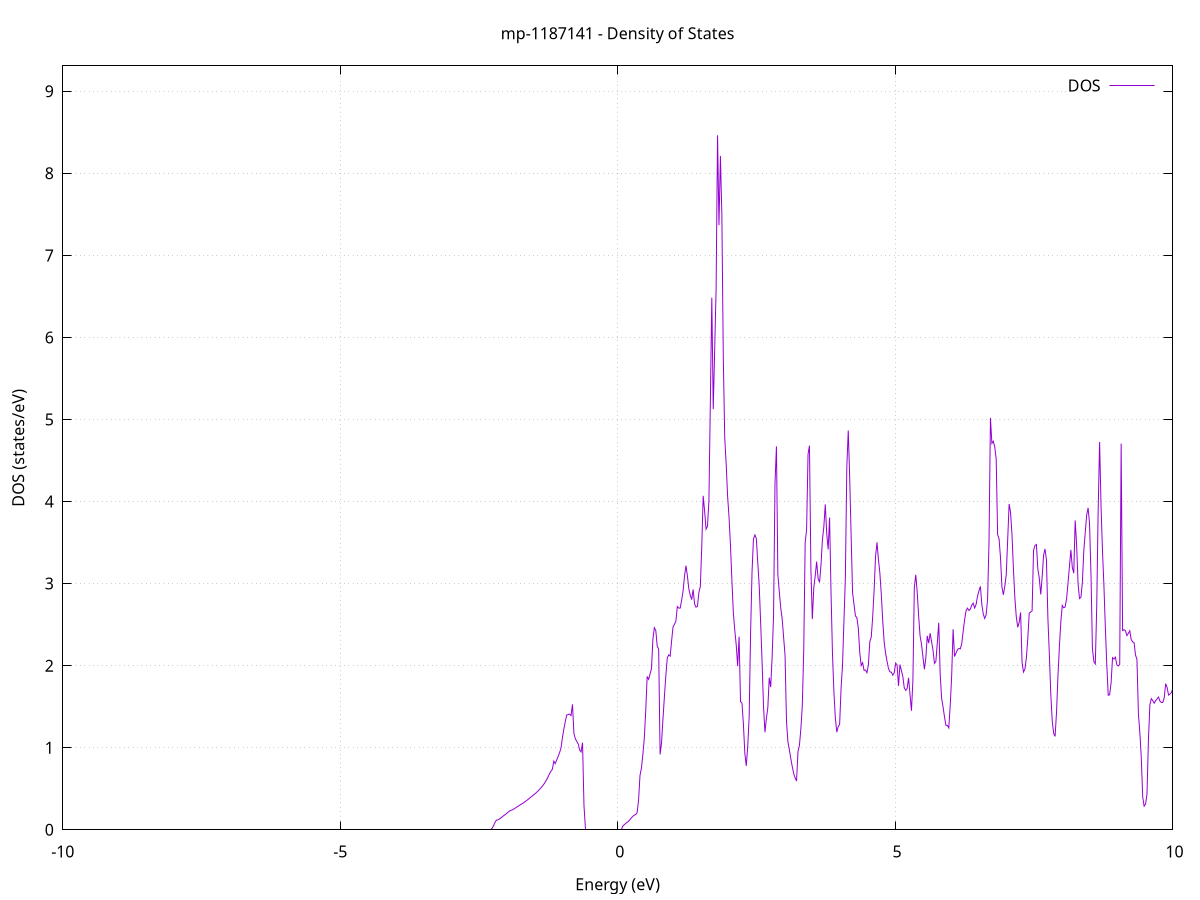 set title 'mp-1187141 - Density of States'
set xlabel 'Energy (eV)'
set ylabel 'DOS (states/eV)'
set grid
set xrange [-10:10]
set yrange [0:9.310]
set xzeroaxis lt -1
set terminal png size 800,600
set output 'mp-1187141_dos_gnuplot.png'
plot '-' using 1:2 with lines title 'DOS'
-35.786800 0.000000
-35.760900 0.000000
-35.735000 0.000000
-35.709100 0.000000
-35.683200 0.000000
-35.657300 0.000000
-35.631400 0.000000
-35.605600 0.000000
-35.579700 0.000000
-35.553800 0.000000
-35.527900 0.000000
-35.502000 0.000000
-35.476100 0.000000
-35.450200 0.000000
-35.424300 0.000000
-35.398500 0.000000
-35.372600 0.000000
-35.346700 0.000000
-35.320800 0.000000
-35.294900 0.000000
-35.269000 0.000000
-35.243100 0.000000
-35.217300 0.000000
-35.191400 0.000000
-35.165500 0.000000
-35.139600 0.000000
-35.113700 0.000000
-35.087800 0.000000
-35.061900 0.000000
-35.036000 0.000000
-35.010200 0.000000
-34.984300 0.000000
-34.958400 0.000000
-34.932500 0.000000
-34.906600 0.000000
-34.880700 0.000000
-34.854800 0.000000
-34.829000 0.000000
-34.803100 0.000000
-34.777200 0.000000
-34.751300 0.000000
-34.725400 0.000000
-34.699500 0.000000
-34.673600 0.000000
-34.647700 0.000000
-34.621900 0.000000
-34.596000 0.000000
-34.570100 0.000000
-34.544200 0.000000
-34.518300 0.000000
-34.492400 0.000000
-34.466500 0.000000
-34.440700 0.000000
-34.414800 0.000000
-34.388900 0.000000
-34.363000 0.000000
-34.337100 0.000000
-34.311200 0.000000
-34.285300 0.000000
-34.259400 0.000000
-34.233600 0.000000
-34.207700 0.000000
-34.181800 0.000000
-34.155900 0.000000
-34.130000 0.000000
-34.104100 0.000000
-34.078200 0.000000
-34.052400 0.000000
-34.026500 0.000000
-34.000600 0.000000
-33.974700 0.000000
-33.948800 0.000000
-33.922900 0.000000
-33.897000 0.000000
-33.871200 0.000000
-33.845300 0.000000
-33.819400 0.000000
-33.793500 0.000000
-33.767600 0.000000
-33.741700 0.000000
-33.715800 0.000000
-33.689900 0.000000
-33.664100 0.000000
-33.638200 0.000000
-33.612300 0.000000
-33.586400 0.000000
-33.560500 0.000000
-33.534600 0.000000
-33.508700 0.000000
-33.482900 0.000000
-33.457000 0.000000
-33.431100 30.448100
-33.405200 0.000000
-33.379300 0.000000
-33.353400 0.000000
-33.327500 0.000000
-33.301600 100.588900
-33.275800 0.000000
-33.249900 0.000000
-33.224000 0.000000
-33.198100 0.000000
-33.172200 0.000000
-33.146300 0.000000
-33.120400 0.000000
-33.094600 0.000000
-33.068700 0.000000
-33.042800 0.000000
-33.016900 0.000000
-32.991000 0.000000
-32.965100 0.000000
-32.939200 0.000000
-32.913300 0.000000
-32.887500 0.000000
-32.861600 0.000000
-32.835700 0.000000
-32.809800 0.000000
-32.783900 0.000000
-32.758000 0.000000
-32.732100 0.000000
-32.706300 0.000000
-32.680400 0.000000
-32.654500 0.000000
-32.628600 0.000000
-32.602700 0.000000
-32.576800 0.000000
-32.550900 0.000000
-32.525100 0.000000
-32.499200 0.000000
-32.473300 0.000000
-32.447400 0.000000
-32.421500 0.000000
-32.395600 0.000000
-32.369700 0.000000
-32.343800 0.000000
-32.318000 0.000000
-32.292100 0.000000
-32.266200 0.000000
-32.240300 0.000000
-32.214400 0.000000
-32.188500 0.000000
-32.162600 0.000000
-32.136800 0.000000
-32.110900 0.000000
-32.085000 0.000000
-32.059100 0.000000
-32.033200 0.000000
-32.007300 0.000000
-31.981400 0.000000
-31.955500 0.000000
-31.929700 0.000000
-31.903800 0.000000
-31.877900 0.000000
-31.852000 0.000000
-31.826100 0.000000
-31.800200 0.000000
-31.774300 0.000000
-31.748500 0.000000
-31.722600 0.000000
-31.696700 0.000000
-31.670800 0.000000
-31.644900 0.000000
-31.619000 0.000000
-31.593100 0.000000
-31.567200 0.000000
-31.541400 0.000000
-31.515500 0.000000
-31.489600 0.000000
-31.463700 0.000000
-31.437800 0.000000
-31.411900 0.000000
-31.386000 0.000000
-31.360200 0.000000
-31.334300 0.000000
-31.308400 0.000000
-31.282500 0.000000
-31.256600 0.000000
-31.230700 0.000000
-31.204800 0.000000
-31.179000 0.000000
-31.153100 0.000000
-31.127200 0.000000
-31.101300 0.000000
-31.075400 0.000000
-31.049500 0.000000
-31.023600 0.000000
-30.997700 0.000000
-30.971900 0.000000
-30.946000 0.000000
-30.920100 0.000000
-30.894200 0.000000
-30.868300 0.000000
-30.842400 0.000000
-30.816500 0.000000
-30.790700 0.000000
-30.764800 0.000000
-30.738900 0.000000
-30.713000 0.000000
-30.687100 0.000000
-30.661200 0.000000
-30.635300 0.000000
-30.609400 0.000000
-30.583600 0.000000
-30.557700 0.000000
-30.531800 0.000000
-30.505900 0.000000
-30.480000 0.000000
-30.454100 0.000000
-30.428200 0.000000
-30.402400 0.000000
-30.376500 0.000000
-30.350600 0.000000
-30.324700 0.000000
-30.298800 0.000000
-30.272900 0.000000
-30.247000 0.000000
-30.221100 0.000000
-30.195300 0.000000
-30.169400 0.000000
-30.143500 0.000000
-30.117600 0.000000
-30.091700 0.000000
-30.065800 0.000000
-30.039900 0.000000
-30.014100 0.000000
-29.988200 0.000000
-29.962300 0.000000
-29.936400 0.000000
-29.910500 0.000000
-29.884600 0.000000
-29.858700 0.000000
-29.832900 0.000000
-29.807000 0.000000
-29.781100 0.000000
-29.755200 0.000000
-29.729300 0.000000
-29.703400 0.000000
-29.677500 0.000000
-29.651600 0.000000
-29.625800 0.000000
-29.599900 0.000000
-29.574000 0.000000
-29.548100 0.000000
-29.522200 0.000000
-29.496300 0.000000
-29.470400 0.000000
-29.444600 0.000000
-29.418700 0.000000
-29.392800 0.000000
-29.366900 0.000000
-29.341000 0.000000
-29.315100 0.000000
-29.289200 0.000000
-29.263300 0.000000
-29.237500 0.000000
-29.211600 0.000000
-29.185700 0.000000
-29.159800 0.000000
-29.133900 0.000000
-29.108000 0.000000
-29.082100 0.000000
-29.056300 0.000000
-29.030400 0.000000
-29.004500 0.000000
-28.978600 0.000000
-28.952700 0.000000
-28.926800 0.000000
-28.900900 0.000000
-28.875000 0.000000
-28.849200 0.000000
-28.823300 0.000000
-28.797400 0.000000
-28.771500 0.000000
-28.745600 0.000000
-28.719700 0.000000
-28.693800 0.000000
-28.668000 0.000000
-28.642100 0.000000
-28.616200 0.000000
-28.590300 0.000000
-28.564400 0.000000
-28.538500 0.000000
-28.512600 0.000000
-28.486700 0.000000
-28.460900 0.000000
-28.435000 0.000000
-28.409100 0.000000
-28.383200 0.000000
-28.357300 0.000000
-28.331400 0.000000
-28.305500 0.000000
-28.279700 0.000000
-28.253800 0.000000
-28.227900 0.000000
-28.202000 0.000000
-28.176100 0.000000
-28.150200 0.000000
-28.124300 0.000000
-28.098500 0.000000
-28.072600 0.000000
-28.046700 0.000000
-28.020800 0.000000
-27.994900 0.000000
-27.969000 0.000000
-27.943100 0.000000
-27.917200 0.000000
-27.891400 0.000000
-27.865500 0.000000
-27.839600 0.000000
-27.813700 0.000000
-27.787800 0.000000
-27.761900 0.000000
-27.736000 0.000000
-27.710200 0.000000
-27.684300 0.000000
-27.658400 0.000000
-27.632500 0.000000
-27.606600 0.000000
-27.580700 0.000000
-27.554800 0.000000
-27.528900 0.000000
-27.503100 0.000000
-27.477200 0.000000
-27.451300 0.000000
-27.425400 0.000000
-27.399500 0.000000
-27.373600 0.000000
-27.347700 0.000000
-27.321900 0.000000
-27.296000 0.000000
-27.270100 0.000000
-27.244200 0.000000
-27.218300 0.000000
-27.192400 0.000000
-27.166500 0.000000
-27.140600 0.000000
-27.114800 0.000000
-27.088900 0.000000
-27.063000 0.000000
-27.037100 0.000000
-27.011200 0.000000
-26.985300 0.000000
-26.959400 0.000000
-26.933600 0.000000
-26.907700 0.000000
-26.881800 0.000000
-26.855900 0.000000
-26.830000 0.000000
-26.804100 0.000000
-26.778200 0.000000
-26.752400 0.000000
-26.726500 0.000000
-26.700600 0.000000
-26.674700 0.000000
-26.648800 0.000000
-26.622900 0.000000
-26.597000 0.000000
-26.571100 0.000000
-26.545300 0.000000
-26.519400 0.000000
-26.493500 0.000000
-26.467600 0.000000
-26.441700 0.000000
-26.415800 0.000000
-26.389900 0.000000
-26.364100 0.000000
-26.338200 0.000000
-26.312300 0.000000
-26.286400 0.000000
-26.260500 0.000000
-26.234600 0.000000
-26.208700 0.000000
-26.182800 0.000000
-26.157000 0.000000
-26.131100 0.000000
-26.105200 0.000000
-26.079300 0.000000
-26.053400 0.000000
-26.027500 0.000000
-26.001600 0.000000
-25.975800 0.000000
-25.949900 0.000000
-25.924000 0.000000
-25.898100 0.000000
-25.872200 0.000000
-25.846300 0.000000
-25.820400 0.000000
-25.794500 0.000000
-25.768700 0.000000
-25.742800 0.000000
-25.716900 0.000000
-25.691000 0.000000
-25.665100 0.000000
-25.639200 0.000000
-25.613300 0.000000
-25.587500 0.000000
-25.561600 0.000000
-25.535700 0.000000
-25.509800 0.000000
-25.483900 0.000000
-25.458000 0.000000
-25.432100 0.000000
-25.406300 0.000000
-25.380400 0.000000
-25.354500 0.000000
-25.328600 0.000000
-25.302700 0.000000
-25.276800 0.000000
-25.250900 0.000000
-25.225000 0.000000
-25.199200 0.000000
-25.173300 0.000000
-25.147400 0.000000
-25.121500 0.000000
-25.095600 0.000000
-25.069700 0.000000
-25.043800 0.000000
-25.018000 0.000000
-24.992100 0.000000
-24.966200 0.000000
-24.940300 0.000000
-24.914400 0.000000
-24.888500 0.000000
-24.862600 0.000000
-24.836700 0.000000
-24.810900 0.000000
-24.785000 0.000000
-24.759100 0.000000
-24.733200 0.000000
-24.707300 0.000000
-24.681400 0.000000
-24.655500 0.000000
-24.629700 0.000000
-24.603800 0.000000
-24.577900 0.000000
-24.552000 0.000000
-24.526100 0.000000
-24.500200 0.000000
-24.474300 0.000000
-24.448400 0.000000
-24.422600 0.000000
-24.396700 0.000000
-24.370800 0.000000
-24.344900 0.000000
-24.319000 0.000000
-24.293100 0.000000
-24.267200 0.000000
-24.241400 0.000000
-24.215500 0.000000
-24.189600 0.000000
-24.163700 0.000000
-24.137800 0.000000
-24.111900 0.000000
-24.086000 0.000000
-24.060200 0.000000
-24.034300 0.000000
-24.008400 0.000000
-23.982500 0.000000
-23.956600 0.000000
-23.930700 0.000000
-23.904800 0.000000
-23.878900 0.000000
-23.853100 0.000000
-23.827200 0.000000
-23.801300 0.000000
-23.775400 0.000000
-23.749500 0.000000
-23.723600 0.000000
-23.697700 0.000000
-23.671900 0.000000
-23.646000 0.000000
-23.620100 0.000000
-23.594200 0.000000
-23.568300 0.000000
-23.542400 0.000000
-23.516500 0.000000
-23.490600 0.000000
-23.464800 0.000000
-23.438900 0.000000
-23.413000 0.000000
-23.387100 0.000000
-23.361200 0.000000
-23.335300 0.000000
-23.309400 0.000000
-23.283600 0.000000
-23.257700 0.000000
-23.231800 0.000000
-23.205900 0.000000
-23.180000 0.000000
-23.154100 0.000000
-23.128200 0.000000
-23.102300 0.000000
-23.076500 0.000000
-23.050600 0.000000
-23.024700 0.000000
-22.998800 0.000000
-22.972900 0.000000
-22.947000 0.000000
-22.921100 0.000000
-22.895300 0.000000
-22.869400 0.000000
-22.843500 0.000000
-22.817600 0.000000
-22.791700 0.000000
-22.765800 0.000000
-22.739900 0.000000
-22.714000 0.000000
-22.688200 0.000000
-22.662300 0.000000
-22.636400 0.000000
-22.610500 0.000000
-22.584600 0.000000
-22.558700 0.000000
-22.532800 0.000000
-22.507000 0.000000
-22.481100 0.000000
-22.455200 0.000000
-22.429300 0.000000
-22.403400 0.000000
-22.377500 0.000000
-22.351600 0.000000
-22.325800 0.000000
-22.299900 0.000000
-22.274000 0.000000
-22.248100 0.000000
-22.222200 0.000000
-22.196300 0.000000
-22.170400 0.000000
-22.144500 0.000000
-22.118700 0.000000
-22.092800 0.000000
-22.066900 0.000000
-22.041000 0.000000
-22.015100 0.000000
-21.989200 0.000000
-21.963300 0.000000
-21.937500 0.000000
-21.911600 0.000000
-21.885700 0.000000
-21.859800 0.000000
-21.833900 0.000000
-21.808000 0.000000
-21.782100 0.000000
-21.756200 0.000000
-21.730400 0.000000
-21.704500 0.000000
-21.678600 0.000000
-21.652700 0.000000
-21.626800 0.000000
-21.600900 0.000000
-21.575000 0.000000
-21.549200 0.000000
-21.523300 0.000000
-21.497400 0.000000
-21.471500 0.000000
-21.445600 0.000000
-21.419700 0.000000
-21.393800 0.000000
-21.367900 0.000000
-21.342100 0.000000
-21.316200 0.000000
-21.290300 0.000000
-21.264400 0.000000
-21.238500 0.000000
-21.212600 0.000000
-21.186700 0.000000
-21.160900 0.000000
-21.135000 0.000000
-21.109100 0.000000
-21.083200 0.000000
-21.057300 0.000000
-21.031400 0.000000
-21.005500 0.000000
-20.979700 0.000000
-20.953800 0.000000
-20.927900 0.000000
-20.902000 0.000000
-20.876100 0.000000
-20.850200 0.000000
-20.824300 0.000000
-20.798400 0.000000
-20.772600 0.000000
-20.746700 0.000000
-20.720800 0.000000
-20.694900 0.000000
-20.669000 0.000000
-20.643100 0.000000
-20.617200 0.000000
-20.591400 0.000000
-20.565500 0.000000
-20.539600 0.000000
-20.513700 0.000000
-20.487800 0.000000
-20.461900 0.000000
-20.436000 0.000000
-20.410100 0.000000
-20.384300 0.000000
-20.358400 0.000000
-20.332500 0.000000
-20.306600 0.000000
-20.280700 0.000000
-20.254800 0.000000
-20.228900 0.000000
-20.203100 0.000000
-20.177200 0.000000
-20.151300 0.000000
-20.125400 0.000000
-20.099500 0.000000
-20.073600 0.000000
-20.047700 0.000000
-20.021800 0.000000
-19.996000 0.000000
-19.970100 0.000000
-19.944200 0.000000
-19.918300 0.000000
-19.892400 0.000000
-19.866500 0.000000
-19.840600 0.000000
-19.814800 0.000000
-19.788900 0.000000
-19.763000 0.000000
-19.737100 0.000000
-19.711200 0.000000
-19.685300 0.000000
-19.659400 0.000000
-19.633600 0.000000
-19.607700 0.000000
-19.581800 0.000000
-19.555900 0.000000
-19.530000 0.000000
-19.504100 0.000000
-19.478200 0.000000
-19.452300 0.000000
-19.426500 0.000000
-19.400600 0.000000
-19.374700 0.000000
-19.348800 0.000000
-19.322900 0.000000
-19.297000 0.000000
-19.271100 0.000000
-19.245300 0.000000
-19.219400 0.000000
-19.193500 0.000000
-19.167600 0.000000
-19.141700 0.000000
-19.115800 0.000000
-19.089900 0.000000
-19.064000 0.000000
-19.038200 0.000000
-19.012300 0.000000
-18.986400 0.000000
-18.960500 0.000000
-18.934600 0.000000
-18.908700 0.000000
-18.882800 0.000000
-18.857000 0.000000
-18.831100 0.000000
-18.805200 0.000000
-18.779300 0.000000
-18.753400 0.000000
-18.727500 0.000000
-18.701600 0.000000
-18.675700 0.000000
-18.649900 0.000000
-18.624000 0.000000
-18.598100 0.000000
-18.572200 0.000000
-18.546300 0.000000
-18.520400 0.000000
-18.494500 0.000000
-18.468700 0.000000
-18.442800 0.000000
-18.416900 0.000000
-18.391000 0.000000
-18.365100 0.000000
-18.339200 0.000000
-18.313300 0.000000
-18.287400 0.000000
-18.261600 0.000000
-18.235700 0.000000
-18.209800 0.000000
-18.183900 0.000000
-18.158000 0.000000
-18.132100 0.000000
-18.106200 0.000000
-18.080400 0.000000
-18.054500 0.000000
-18.028600 0.000000
-18.002700 0.000000
-17.976800 0.000000
-17.950900 0.000000
-17.925000 0.000000
-17.899200 0.000000
-17.873300 0.000000
-17.847400 0.000000
-17.821500 0.000000
-17.795600 0.000000
-17.769700 0.000000
-17.743800 0.000000
-17.717900 0.000000
-17.692100 0.000000
-17.666200 0.000000
-17.640300 0.000000
-17.614400 0.000000
-17.588500 0.000000
-17.562600 0.000000
-17.536700 0.000000
-17.510900 0.000000
-17.485000 0.000000
-17.459100 0.000000
-17.433200 0.000000
-17.407300 0.000000
-17.381400 0.000000
-17.355500 0.000000
-17.329600 0.000000
-17.303800 0.000000
-17.277900 0.000000
-17.252000 0.000000
-17.226100 0.000000
-17.200200 0.000000
-17.174300 0.000000
-17.148400 0.000000
-17.122600 0.000000
-17.096700 0.000000
-17.070800 0.000000
-17.044900 0.000000
-17.019000 0.000000
-16.993100 0.000000
-16.967200 0.000000
-16.941300 0.000000
-16.915500 0.000000
-16.889600 0.000000
-16.863700 0.000000
-16.837800 0.000000
-16.811900 0.000000
-16.786000 0.000000
-16.760100 0.000000
-16.734300 0.000000
-16.708400 0.000000
-16.682500 0.000000
-16.656600 0.000000
-16.630700 0.000000
-16.604800 0.000000
-16.578900 0.000000
-16.553100 0.000000
-16.527200 0.000000
-16.501300 0.000000
-16.475400 0.000000
-16.449500 0.000000
-16.423600 0.000000
-16.397700 0.000000
-16.371800 0.000000
-16.346000 0.000000
-16.320100 0.000000
-16.294200 0.000000
-16.268300 0.000000
-16.242400 0.000000
-16.216500 0.000000
-16.190600 0.000000
-16.164800 0.000000
-16.138900 0.000000
-16.113000 0.000000
-16.087100 0.000000
-16.061200 0.000000
-16.035300 0.000000
-16.009400 0.000000
-15.983500 0.000000
-15.957700 0.000000
-15.931800 0.000000
-15.905900 0.000000
-15.880000 0.000000
-15.854100 0.000000
-15.828200 0.000000
-15.802300 0.000000
-15.776500 5.943000
-15.750600 11.038700
-15.724700 11.589100
-15.698800 4.986400
-15.672900 4.394300
-15.647000 11.795300
-15.621100 17.751700
-15.595200 20.209500
-15.569400 22.307800
-15.543500 3.583100
-15.517600 11.170500
-15.491700 12.273400
-15.465800 17.117600
-15.439900 19.651500
-15.414000 8.067800
-15.388200 18.614700
-15.362300 19.880500
-15.336400 26.423900
-15.310500 26.912100
-15.284600 33.937400
-15.258700 12.971400
-15.232800 0.000000
-15.207000 0.000000
-15.181100 0.000000
-15.155200 0.000000
-15.129300 0.000000
-15.103400 0.000000
-15.077500 0.000000
-15.051600 0.000000
-15.025700 0.000000
-14.999900 0.000000
-14.974000 0.000000
-14.948100 0.000000
-14.922200 0.000000
-14.896300 0.000000
-14.870400 0.000000
-14.844500 0.000000
-14.818700 0.000000
-14.792800 0.000000
-14.766900 0.000000
-14.741000 0.000000
-14.715100 0.000000
-14.689200 0.000000
-14.663300 0.000000
-14.637400 0.000000
-14.611600 0.000000
-14.585700 0.000000
-14.559800 0.000000
-14.533900 0.000000
-14.508000 0.000000
-14.482100 0.000000
-14.456200 0.000000
-14.430400 0.000000
-14.404500 0.000000
-14.378600 0.000000
-14.352700 0.000000
-14.326800 0.000000
-14.300900 0.000000
-14.275000 0.000000
-14.249100 0.000000
-14.223300 0.000000
-14.197400 0.000000
-14.171500 0.000000
-14.145600 0.000000
-14.119700 0.000000
-14.093800 0.000000
-14.067900 0.000000
-14.042100 0.000000
-14.016200 0.000000
-13.990300 0.000000
-13.964400 0.000000
-13.938500 0.000000
-13.912600 0.000000
-13.886700 0.000000
-13.860900 0.000000
-13.835000 0.000000
-13.809100 0.000000
-13.783200 0.000000
-13.757300 0.000000
-13.731400 0.000000
-13.705500 0.000000
-13.679600 0.000000
-13.653800 0.000000
-13.627900 0.000000
-13.602000 0.000000
-13.576100 0.000000
-13.550200 0.000000
-13.524300 0.000000
-13.498400 0.000000
-13.472600 0.000000
-13.446700 0.000000
-13.420800 0.000000
-13.394900 0.000000
-13.369000 0.000000
-13.343100 0.000000
-13.317200 0.000000
-13.291300 0.000000
-13.265500 0.000000
-13.239600 0.000000
-13.213700 0.000000
-13.187800 0.000000
-13.161900 0.000000
-13.136000 0.000000
-13.110100 0.000000
-13.084300 0.000000
-13.058400 0.000000
-13.032500 0.000000
-13.006600 0.000000
-12.980700 0.000000
-12.954800 0.000000
-12.928900 0.000000
-12.903000 0.000000
-12.877200 0.000000
-12.851300 0.000000
-12.825400 0.000000
-12.799500 0.000000
-12.773600 0.000000
-12.747700 0.000000
-12.721800 0.000000
-12.696000 0.000000
-12.670100 0.000000
-12.644200 0.000000
-12.618300 0.000000
-12.592400 0.000000
-12.566500 0.000000
-12.540600 0.000000
-12.514700 0.000000
-12.488900 0.000000
-12.463000 0.000000
-12.437100 0.000000
-12.411200 0.000000
-12.385300 0.000000
-12.359400 0.000000
-12.333500 0.000000
-12.307700 0.000000
-12.281800 0.000000
-12.255900 0.000000
-12.230000 0.000000
-12.204100 0.000000
-12.178200 0.000000
-12.152300 0.000000
-12.126500 0.000000
-12.100600 0.000000
-12.074700 0.000000
-12.048800 0.000000
-12.022900 0.000000
-11.997000 0.000000
-11.971100 0.000000
-11.945200 0.000000
-11.919400 0.000000
-11.893500 0.000000
-11.867600 0.000000
-11.841700 0.000000
-11.815800 0.000000
-11.789900 0.000000
-11.764000 0.000000
-11.738200 0.000000
-11.712300 0.000000
-11.686400 0.000000
-11.660500 0.000000
-11.634600 0.000000
-11.608700 0.000000
-11.582800 0.000000
-11.556900 0.000000
-11.531100 0.000000
-11.505200 0.000000
-11.479300 0.000000
-11.453400 0.000000
-11.427500 0.000000
-11.401600 0.000000
-11.375700 0.000000
-11.349900 0.000000
-11.324000 0.000000
-11.298100 0.000000
-11.272200 0.000000
-11.246300 0.000000
-11.220400 0.000000
-11.194500 0.000000
-11.168600 0.000000
-11.142800 0.000000
-11.116900 0.000000
-11.091000 0.000000
-11.065100 0.000000
-11.039200 0.000000
-11.013300 0.000000
-10.987400 0.000000
-10.961600 0.000000
-10.935700 0.000000
-10.909800 0.000000
-10.883900 0.000000
-10.858000 0.000000
-10.832100 0.000000
-10.806200 0.000000
-10.780400 0.000000
-10.754500 0.000000
-10.728600 0.000000
-10.702700 0.000000
-10.676800 0.000000
-10.650900 0.000000
-10.625000 0.000000
-10.599100 0.000000
-10.573300 0.000000
-10.547400 0.000000
-10.521500 0.000000
-10.495600 0.000000
-10.469700 0.000000
-10.443800 0.000000
-10.417900 0.000000
-10.392100 0.000000
-10.366200 0.000000
-10.340300 0.000000
-10.314400 0.000000
-10.288500 0.000000
-10.262600 0.000000
-10.236700 0.000000
-10.210800 0.000000
-10.185000 0.000000
-10.159100 0.000000
-10.133200 0.000000
-10.107300 0.000000
-10.081400 0.000000
-10.055500 0.000000
-10.029600 0.000000
-10.003800 0.000000
-9.977900 0.000000
-9.952000 0.000000
-9.926100 0.000000
-9.900200 0.000000
-9.874300 0.000000
-9.848400 0.000000
-9.822500 0.000000
-9.796700 0.000000
-9.770800 0.000000
-9.744900 0.000000
-9.719000 0.000000
-9.693100 0.000000
-9.667200 0.000000
-9.641300 0.000000
-9.615500 0.000000
-9.589600 0.000000
-9.563700 0.000000
-9.537800 0.000000
-9.511900 0.000000
-9.486000 0.000000
-9.460100 0.000000
-9.434300 0.000000
-9.408400 0.000000
-9.382500 0.000000
-9.356600 0.000000
-9.330700 0.000000
-9.304800 0.000000
-9.278900 0.000000
-9.253000 0.000000
-9.227200 0.000000
-9.201300 0.000000
-9.175400 0.000000
-9.149500 0.000000
-9.123600 0.000000
-9.097700 0.000000
-9.071800 0.000000
-9.046000 0.000000
-9.020100 0.000000
-8.994200 0.000000
-8.968300 0.000000
-8.942400 0.000000
-8.916500 0.000000
-8.890600 0.000000
-8.864700 0.000000
-8.838900 0.000000
-8.813000 0.000000
-8.787100 0.000000
-8.761200 0.000000
-8.735300 0.000000
-8.709400 0.000000
-8.683500 0.000000
-8.657700 0.000000
-8.631800 0.000000
-8.605900 0.000000
-8.580000 0.000000
-8.554100 0.000000
-8.528200 0.000000
-8.502300 0.000000
-8.476400 0.000000
-8.450600 0.000000
-8.424700 0.000000
-8.398800 0.000000
-8.372900 0.000000
-8.347000 0.000000
-8.321100 0.000000
-8.295200 0.000000
-8.269400 0.000000
-8.243500 0.000000
-8.217600 0.000000
-8.191700 0.000000
-8.165800 0.000000
-8.139900 0.000000
-8.114000 0.000000
-8.088200 0.000000
-8.062300 0.000000
-8.036400 0.000000
-8.010500 0.000000
-7.984600 0.000000
-7.958700 0.000000
-7.932800 0.000000
-7.906900 0.000000
-7.881100 0.000000
-7.855200 0.000000
-7.829300 0.000000
-7.803400 0.000000
-7.777500 0.000000
-7.751600 0.000000
-7.725700 0.000000
-7.699900 0.000000
-7.674000 0.000000
-7.648100 0.000000
-7.622200 0.000000
-7.596300 0.000000
-7.570400 0.000000
-7.544500 0.000000
-7.518600 0.000000
-7.492800 0.000000
-7.466900 0.000000
-7.441000 0.000000
-7.415100 0.000000
-7.389200 0.000000
-7.363300 0.000000
-7.337400 0.000000
-7.311600 0.000000
-7.285700 0.000000
-7.259800 0.000000
-7.233900 0.000000
-7.208000 0.000000
-7.182100 0.000000
-7.156200 0.000000
-7.130300 0.000000
-7.104500 0.000000
-7.078600 0.000000
-7.052700 0.000000
-7.026800 0.000000
-7.000900 0.000000
-6.975000 0.000000
-6.949100 0.000000
-6.923300 0.000000
-6.897400 0.000000
-6.871500 0.000000
-6.845600 0.000000
-6.819700 0.000000
-6.793800 0.000000
-6.767900 0.000000
-6.742000 0.000000
-6.716200 0.000000
-6.690300 0.000000
-6.664400 0.000000
-6.638500 0.000000
-6.612600 0.000000
-6.586700 0.000000
-6.560800 0.000000
-6.535000 0.000000
-6.509100 0.000000
-6.483200 0.000000
-6.457300 0.000000
-6.431400 0.000000
-6.405500 0.000000
-6.379600 0.000000
-6.353800 0.000000
-6.327900 0.000000
-6.302000 0.000000
-6.276100 0.000000
-6.250200 0.000000
-6.224300 0.000000
-6.198400 0.000000
-6.172500 0.000000
-6.146700 0.000000
-6.120800 0.000000
-6.094900 0.000000
-6.069000 0.000000
-6.043100 0.000000
-6.017200 0.000000
-5.991300 0.000000
-5.965500 0.000000
-5.939600 0.000000
-5.913700 0.000000
-5.887800 0.000000
-5.861900 0.000000
-5.836000 0.000000
-5.810100 0.000000
-5.784200 0.000000
-5.758400 0.000000
-5.732500 0.000000
-5.706600 0.000000
-5.680700 0.000000
-5.654800 0.000000
-5.628900 0.000000
-5.603000 0.000000
-5.577200 0.000000
-5.551300 0.000000
-5.525400 0.000000
-5.499500 0.000000
-5.473600 0.000000
-5.447700 0.000000
-5.421800 0.000000
-5.395900 0.000000
-5.370100 0.000000
-5.344200 0.000000
-5.318300 0.000000
-5.292400 0.000000
-5.266500 0.000000
-5.240600 0.000000
-5.214700 0.000000
-5.188900 0.000000
-5.163000 0.000000
-5.137100 0.000000
-5.111200 0.000000
-5.085300 0.000000
-5.059400 0.000000
-5.033500 0.000000
-5.007700 0.000000
-4.981800 0.000000
-4.955900 0.000000
-4.930000 0.000000
-4.904100 0.000000
-4.878200 0.000000
-4.852300 0.000000
-4.826400 0.000000
-4.800600 0.000000
-4.774700 0.000000
-4.748800 0.000000
-4.722900 0.000000
-4.697000 0.000000
-4.671100 0.000000
-4.645200 0.000000
-4.619400 0.000000
-4.593500 0.000000
-4.567600 0.000000
-4.541700 0.000000
-4.515800 0.000000
-4.489900 0.000000
-4.464000 0.000000
-4.438100 0.000000
-4.412300 0.000000
-4.386400 0.000000
-4.360500 0.000000
-4.334600 0.000000
-4.308700 0.000000
-4.282800 0.000000
-4.256900 0.000000
-4.231100 0.000000
-4.205200 0.000000
-4.179300 0.000000
-4.153400 0.000000
-4.127500 0.000000
-4.101600 0.000000
-4.075700 0.000000
-4.049800 0.000000
-4.024000 0.000000
-3.998100 0.000000
-3.972200 0.000000
-3.946300 0.000000
-3.920400 0.000000
-3.894500 0.000000
-3.868600 0.000000
-3.842800 0.000000
-3.816900 0.000000
-3.791000 0.000000
-3.765100 0.000000
-3.739200 0.000000
-3.713300 0.000000
-3.687400 0.000000
-3.661600 0.000000
-3.635700 0.000000
-3.609800 0.000000
-3.583900 0.000000
-3.558000 0.000000
-3.532100 0.000000
-3.506200 0.000000
-3.480300 0.000000
-3.454500 0.000000
-3.428600 0.000000
-3.402700 0.000000
-3.376800 0.000000
-3.350900 0.000000
-3.325000 0.000000
-3.299100 0.000000
-3.273300 0.000000
-3.247400 0.000000
-3.221500 0.000000
-3.195600 0.000000
-3.169700 0.000000
-3.143800 0.000000
-3.117900 0.000000
-3.092000 0.000000
-3.066200 0.000000
-3.040300 0.000000
-3.014400 0.000000
-2.988500 0.000000
-2.962600 0.000000
-2.936700 0.000000
-2.910800 0.000000
-2.885000 0.000000
-2.859100 0.000000
-2.833200 0.000000
-2.807300 0.000000
-2.781400 0.000000
-2.755500 0.000000
-2.729600 0.000000
-2.703700 0.000000
-2.677900 0.000000
-2.652000 0.000000
-2.626100 0.000000
-2.600200 0.000000
-2.574300 0.000000
-2.548400 0.000000
-2.522500 0.000000
-2.496700 0.000000
-2.470800 0.000000
-2.444900 0.000000
-2.419000 0.000000
-2.393100 0.000000
-2.367200 0.000000
-2.341300 0.000000
-2.315500 0.000000
-2.289600 0.002600
-2.263700 0.018200
-2.237800 0.047800
-2.211900 0.087900
-2.186000 0.116000
-2.160100 0.121100
-2.134200 0.130300
-2.108400 0.142200
-2.082500 0.156000
-2.056600 0.171600
-2.030700 0.182200
-2.004800 0.196900
-1.978900 0.212100
-1.953000 0.226000
-1.927200 0.236000
-1.901300 0.242100
-1.875400 0.251500
-1.849500 0.262600
-1.823600 0.274100
-1.797700 0.285600
-1.771800 0.296800
-1.745900 0.307600
-1.720100 0.318500
-1.694200 0.330100
-1.668300 0.342100
-1.642400 0.355100
-1.616500 0.369100
-1.590600 0.384100
-1.564700 0.398100
-1.538900 0.411800
-1.513000 0.425800
-1.487100 0.440000
-1.461200 0.455700
-1.435300 0.473000
-1.409400 0.491200
-1.383500 0.510100
-1.357600 0.530400
-1.331800 0.553500
-1.305900 0.582000
-1.280000 0.609400
-1.254100 0.644700
-1.228200 0.682600
-1.202300 0.713300
-1.176400 0.737000
-1.150600 0.836800
-1.124700 0.806000
-1.098800 0.849000
-1.072900 0.893200
-1.047000 0.939500
-1.021100 0.995400
-0.995200 1.123000
-0.969300 1.228100
-0.943500 1.319200
-0.917600 1.399100
-0.891700 1.404600
-0.865800 1.410600
-0.839900 1.391900
-0.814000 1.528100
-0.788100 1.176700
-0.762300 1.107800
-0.736400 1.076800
-0.710500 1.045100
-0.684600 0.972000
-0.658700 0.949100
-0.632800 1.062100
-0.606900 0.297200
-0.581100 0.000000
-0.555200 0.000000
-0.529300 0.000000
-0.503400 0.000000
-0.477500 0.000000
-0.451600 0.000000
-0.425700 0.000000
-0.399800 0.000000
-0.374000 0.000000
-0.348100 0.000000
-0.322200 0.000000
-0.296300 0.000000
-0.270400 0.000000
-0.244500 0.000000
-0.218600 0.000000
-0.192800 0.000000
-0.166900 0.000000
-0.141000 0.000000
-0.115100 0.000000
-0.089200 0.000000
-0.063300 0.000000
-0.037400 0.000000
-0.011500 0.000000
0.014300 0.000000
0.040200 0.000000
0.066100 0.000000
0.092000 0.043800
0.117900 0.061200
0.143800 0.076700
0.169700 0.090200
0.195500 0.101900
0.221400 0.122900
0.247300 0.145200
0.273200 0.163700
0.299100 0.178500
0.325000 0.186000
0.350900 0.207800
0.376800 0.356500
0.402600 0.661600
0.428500 0.750300
0.454400 0.916500
0.480300 1.111700
0.506200 1.450200
0.532100 1.868600
0.558000 1.834100
0.583800 1.897700
0.609700 1.962900
0.635600 2.323500
0.661500 2.462500
0.687400 2.429200
0.713300 2.239200
0.739200 2.201100
0.765000 0.918200
0.790900 1.058800
0.816800 1.350600
0.842700 1.620900
0.868600 1.878700
0.894500 2.092400
0.920400 2.132100
0.946300 2.116500
0.972100 2.298500
0.998000 2.472200
1.023900 2.503900
1.049800 2.543500
1.075700 2.720900
1.101600 2.701900
1.127500 2.702100
1.153300 2.797400
1.179200 2.910100
1.205100 3.091800
1.231000 3.218900
1.256900 3.097000
1.282800 2.937400
1.308700 2.858300
1.334600 2.805100
1.360400 2.928900
1.386300 2.754000
1.412200 2.713400
1.438100 2.721800
1.464000 2.892300
1.489900 2.964600
1.515800 3.441300
1.541600 4.070100
1.567500 3.884000
1.593400 3.664000
1.619300 3.699200
1.645200 4.011900
1.671100 5.224200
1.697000 6.484900
1.722900 5.125600
1.748700 5.850700
1.774600 6.589200
1.800500 8.463200
1.826400 7.369200
1.852300 8.211100
1.878200 7.497100
1.904100 5.760900
1.929900 4.779200
1.955800 4.461500
1.981700 4.065900
2.007600 3.807800
2.033500 3.464700
2.059400 3.036100
2.085300 2.644300
2.111100 2.433100
2.137000 2.253800
2.162900 1.995500
2.188800 2.353000
2.214700 1.562100
2.240600 1.545300
2.266500 1.289400
2.292400 0.930900
2.318200 0.778800
2.344100 1.010500
2.370000 1.372700
2.395900 2.391700
2.421800 3.139600
2.447700 3.543100
2.473600 3.593400
2.499400 3.551600
2.525300 3.257300
2.551200 2.978400
2.577100 2.528200
2.603000 2.046500
2.628900 1.505900
2.654800 1.188900
2.680700 1.355100
2.706500 1.488000
2.732400 1.853800
2.758300 1.738300
2.784200 2.106700
2.810100 2.611300
2.836000 4.222400
2.861900 4.673100
2.887700 3.108800
2.913600 2.900800
2.939500 2.703200
2.965400 2.569500
2.991300 2.347100
3.017200 2.123500
3.043100 1.322000
3.069000 1.071500
3.094800 0.974800
3.120700 0.868400
3.146600 0.771700
3.172500 0.687600
3.198400 0.631800
3.224300 0.594200
3.250200 0.954000
3.276000 1.026400
3.301900 1.228500
3.327800 1.506000
3.353700 2.183500
3.379600 3.494300
3.405500 3.660200
3.431400 4.577100
3.457300 4.681200
3.483100 3.171000
3.509000 2.568300
3.534900 2.949500
3.560800 3.094100
3.586700 3.268500
3.612600 3.065500
3.638500 3.015400
3.664300 3.219500
3.690200 3.529500
3.716100 3.691400
3.742000 3.965700
3.767900 3.614400
3.793800 3.416500
3.819700 3.805500
3.845500 2.898100
3.871400 2.153700
3.897300 1.684300
3.923200 1.364200
3.949100 1.189800
3.975000 1.256200
4.000900 1.286000
4.026800 1.723600
4.052600 2.001100
4.078500 2.543600
4.104400 3.078000
4.130300 4.418800
4.156200 4.866500
4.182100 4.298800
4.208000 3.588400
4.233800 2.892500
4.259700 2.748800
4.285600 2.606300
4.311500 2.584700
4.337400 2.459000
4.363300 2.161900
4.389200 2.001200
4.415100 2.036700
4.440900 1.943900
4.466800 1.946400
4.492700 1.913500
4.518600 2.006700
4.544500 2.291700
4.570400 2.347500
4.596300 2.591200
4.622100 2.916100
4.648000 3.330400
4.673900 3.502400
4.699800 3.296300
4.725700 3.132200
4.751600 2.871800
4.777500 2.545600
4.803400 2.289300
4.829200 2.151900
4.855100 2.052900
4.881000 1.966200
4.906900 1.924400
4.932800 1.921700
4.958700 1.883700
4.984600 1.912000
5.010400 2.030700
5.036300 2.009200
5.062200 1.753300
5.088100 2.013700
5.114000 1.941600
5.139900 1.867200
5.165800 1.730200
5.191600 1.698800
5.217500 1.722000
5.243400 1.851500
5.269300 1.647200
5.295200 1.450800
5.321100 1.813500
5.347000 2.949800
5.372900 3.107900
5.398700 2.897300
5.424600 2.607000
5.450500 2.363200
5.476400 2.261600
5.502300 2.107600
5.528200 1.956400
5.554100 2.092800
5.579900 2.362800
5.605800 2.274900
5.631700 2.395800
5.657600 2.292000
5.683500 2.190700
5.709400 2.028000
5.735300 2.051300
5.761200 2.278000
5.787000 2.523100
5.812900 1.897000
5.838800 1.601600
5.864700 1.498300
5.890600 1.375800
5.916500 1.273000
5.942400 1.272300
5.968200 1.241300
5.994100 1.518200
6.020000 1.874500
6.045900 2.444600
6.071800 2.111700
6.097700 2.152500
6.123600 2.194400
6.149500 2.210800
6.175300 2.204500
6.201200 2.268000
6.227100 2.417700
6.253000 2.557800
6.278900 2.668800
6.304800 2.701400
6.330700 2.672700
6.356500 2.688600
6.382400 2.738500
6.408300 2.762300
6.434200 2.702700
6.460100 2.746300
6.486000 2.847100
6.511900 2.912100
6.537700 2.966500
6.563600 2.745500
6.589500 2.628600
6.615400 2.575500
6.641300 2.620700
6.667200 2.802400
6.693100 3.505500
6.719000 5.019800
6.744800 4.708900
6.770700 4.735500
6.796600 4.665600
6.822500 4.518000
6.848400 3.596400
6.874300 3.545300
6.900200 3.314600
6.926000 2.958000
6.951900 2.864000
6.977800 2.965600
7.003700 3.110500
7.029600 3.534400
7.055500 3.970800
7.081400 3.866800
7.107300 3.594600
7.133100 3.179600
7.159000 2.828300
7.184900 2.592600
7.210800 2.468600
7.236700 2.528300
7.262600 2.649200
7.288500 2.045000
7.314300 1.922200
7.340200 1.958300
7.366100 2.093300
7.392000 2.330900
7.417900 2.640200
7.443800 2.654200
7.469700 2.667400
7.495600 3.407000
7.521400 3.462900
7.547300 3.476700
7.573200 3.175100
7.599100 3.069400
7.625000 2.868100
7.650900 3.081000
7.676800 3.346600
7.702600 3.422900
7.728500 3.285900
7.754400 2.576600
7.780300 2.141200
7.806200 1.655700
7.832100 1.329100
7.858000 1.175300
7.883800 1.138100
7.909700 1.429300
7.935600 1.876500
7.961500 2.230400
7.987400 2.531600
8.013300 2.733800
8.039200 2.704800
8.065100 2.714600
8.090900 2.814800
8.116800 3.004400
8.142700 3.209200
8.168600 3.411500
8.194500 3.196100
8.220400 3.127400
8.246300 3.770500
8.272100 3.468500
8.298000 3.003500
8.323900 2.817700
8.349800 2.832900
8.375700 3.013100
8.401600 3.399900
8.427500 3.622500
8.453400 3.836800
8.479200 3.922600
8.505100 3.728300
8.531000 3.112000
8.556900 2.203900
8.582800 2.052000
8.608700 2.021300
8.634600 2.727200
8.660400 3.901600
8.686300 4.726100
8.712200 3.939600
8.738100 3.397800
8.764000 2.976900
8.789900 2.462100
8.815800 2.008000
8.841700 1.639200
8.867500 1.645700
8.893400 1.790600
8.919300 2.097000
8.945200 2.081400
8.971100 2.103400
8.997000 2.008800
9.022900 1.995700
9.048700 2.014500
9.074600 4.706500
9.100500 2.428300
9.126400 2.439100
9.152300 2.426300
9.178200 2.366100
9.204100 2.393000
9.230000 2.425700
9.255800 2.316600
9.281700 2.291800
9.307600 2.280700
9.333500 2.129800
9.359400 2.076500
9.385300 1.415800
9.411200 1.188600
9.437000 0.889100
9.462900 0.400200
9.488800 0.287800
9.514700 0.313400
9.540600 0.436300
9.566500 1.100300
9.592400 1.522700
9.618200 1.598000
9.644100 1.574800
9.670000 1.542600
9.695900 1.572900
9.721800 1.595000
9.747700 1.617500
9.773600 1.568600
9.799500 1.551400
9.825300 1.551900
9.851200 1.610200
9.877100 1.780900
9.903000 1.734400
9.928900 1.641600
9.954800 1.654300
9.980700 1.673100
10.006500 1.724200
10.032400 1.810300
10.058300 1.903100
10.084200 1.954900
10.110100 2.013100
10.136000 2.470300
10.161900 2.540600
10.187800 2.361500
10.213600 1.701900
10.239500 1.701900
10.265400 1.614100
10.291300 1.715000
10.317200 1.732200
10.343100 1.778200
10.369000 1.846800
10.394800 1.880600
10.420700 1.807700
10.446600 1.785100
10.472500 1.938800
10.498400 1.989500
10.524300 2.025200
10.550200 2.017100
10.576100 2.048000
10.601900 2.089900
10.627800 2.021900
10.653700 1.886600
10.679600 1.863800
10.705500 1.902900
10.731400 1.979900
10.757300 2.012500
10.783100 1.885700
10.809000 1.810200
10.834900 1.755300
10.860800 1.714300
10.886700 1.727300
10.912600 1.861800
10.938500 2.001200
10.964300 2.099500
10.990200 2.069300
11.016100 2.174000
11.042000 2.193200
11.067900 2.195700
11.093800 2.230100
11.119700 2.223600
11.145600 2.241600
11.171400 2.159300
11.197300 2.106900
11.223200 2.082300
11.249100 2.041000
11.275000 1.942800
11.300900 1.871900
11.326800 1.798500
11.352600 1.732700
11.378500 1.660500
11.404400 1.617300
11.430300 1.584700
11.456200 1.614800
11.482100 1.683200
11.508000 1.794900
11.533900 1.990800
11.559700 2.174700
11.585600 2.366200
11.611500 2.587500
11.637400 2.765800
11.663300 2.790500
11.689200 2.905800
11.715100 2.991500
11.740900 3.040400
11.766800 3.004000
11.792700 2.945400
11.818600 2.857000
11.844500 2.884600
11.870400 2.870500
11.896300 2.961300
11.922200 2.950200
11.948000 2.998300
11.973900 3.084800
11.999800 3.133600
12.025700 3.107500
12.051600 3.161500
12.077500 3.053300
12.103400 2.813100
12.129200 2.707600
12.155100 2.715200
12.181000 2.690200
12.206900 2.593300
12.232800 2.383800
12.258700 2.280000
12.284600 2.029700
12.310400 1.959800
12.336300 2.010400
12.362200 2.052400
12.388100 2.058500
12.414000 2.055200
12.439900 2.073200
12.465800 2.313500
12.491700 2.435300
12.517500 2.467400
12.543400 2.453900
12.569300 2.568100
12.595200 2.623500
12.621100 2.796600
12.647000 2.946000
12.672900 3.036600
12.698700 2.985100
12.724600 2.901000
12.750500 2.856900
12.776400 2.845300
12.802300 2.900100
12.828200 2.570100
12.854100 2.573900
12.880000 2.622500
12.905800 2.831700
12.931700 3.868700
12.957600 3.582700
12.983500 2.843500
13.009400 2.464000
13.035300 2.072300
13.061200 1.743800
13.087000 1.440300
13.112900 1.140100
13.138800 0.887700
13.164700 0.733200
13.190600 0.581200
13.216500 0.425600
13.242400 0.298800
13.268300 0.214600
13.294100 0.132900
13.320000 0.082200
13.345900 0.051800
13.371800 0.042600
13.397700 0.034200
13.423600 0.026400
13.449500 0.019400
13.475300 0.013000
13.501200 0.007400
13.527100 0.002500
13.553000 0.000000
13.578900 0.000000
13.604800 0.000000
13.630700 0.000000
13.656500 0.000000
13.682400 0.000000
13.708300 0.000000
13.734200 0.000000
13.760100 0.000000
13.786000 0.000000
13.811900 0.000000
13.837800 0.000000
13.863600 0.000000
13.889500 0.000000
13.915400 0.000000
13.941300 0.000000
13.967200 0.000000
13.993100 0.000000
14.019000 0.000000
14.044800 0.000000
14.070700 0.000000
14.096600 0.000000
14.122500 0.000000
14.148400 0.000000
14.174300 0.000000
14.200200 0.000000
14.226100 0.000000
14.251900 0.000000
14.277800 0.000000
14.303700 0.000000
14.329600 0.000000
14.355500 0.000000
14.381400 0.000000
14.407300 0.000000
14.433100 0.000000
14.459000 0.000000
14.484900 0.000000
14.510800 0.000000
14.536700 0.000000
14.562600 0.000000
14.588500 0.000000
14.614400 0.000000
14.640200 0.000000
14.666100 0.000000
14.692000 0.000000
14.717900 0.000000
14.743800 0.000000
14.769700 0.000000
14.795600 0.000000
14.821400 0.000000
14.847300 0.000000
14.873200 0.000000
14.899100 0.000000
14.925000 0.000000
14.950900 0.000000
14.976800 0.000000
15.002700 0.000000
15.028500 0.000000
15.054400 0.000000
15.080300 0.000000
15.106200 0.000000
15.132100 0.000000
15.158000 0.000000
15.183900 0.000000
15.209700 0.000000
15.235600 0.000000
15.261500 0.000000
15.287400 0.000000
15.313300 0.000000
15.339200 0.000000
15.365100 0.000000
15.390900 0.000000
15.416800 0.000000
15.442700 0.000000
15.468600 0.000000
15.494500 0.000000
15.520400 0.000000
15.546300 0.000000
15.572200 0.000000
15.598000 0.000000
15.623900 0.000000
15.649800 0.000000
15.675700 0.000000
15.701600 0.000000
15.727500 0.000000
15.753400 0.000000
15.779200 0.000000
15.805100 0.000000
15.831000 0.000000
15.856900 0.000000
15.882800 0.000000
15.908700 0.000000
15.934600 0.000000
15.960500 0.000000
15.986300 0.000000
e
